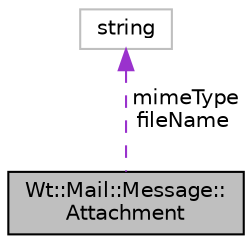 digraph "Wt::Mail::Message::Attachment"
{
 // LATEX_PDF_SIZE
  edge [fontname="Helvetica",fontsize="10",labelfontname="Helvetica",labelfontsize="10"];
  node [fontname="Helvetica",fontsize="10",shape=record];
  Node1 [label="Wt::Mail::Message::\lAttachment",height=0.2,width=0.4,color="black", fillcolor="grey75", style="filled", fontcolor="black",tooltip=" "];
  Node2 -> Node1 [dir="back",color="darkorchid3",fontsize="10",style="dashed",label=" mimeType\nfileName" ];
  Node2 [label="string",height=0.2,width=0.4,color="grey75", fillcolor="white", style="filled",tooltip=" "];
}
